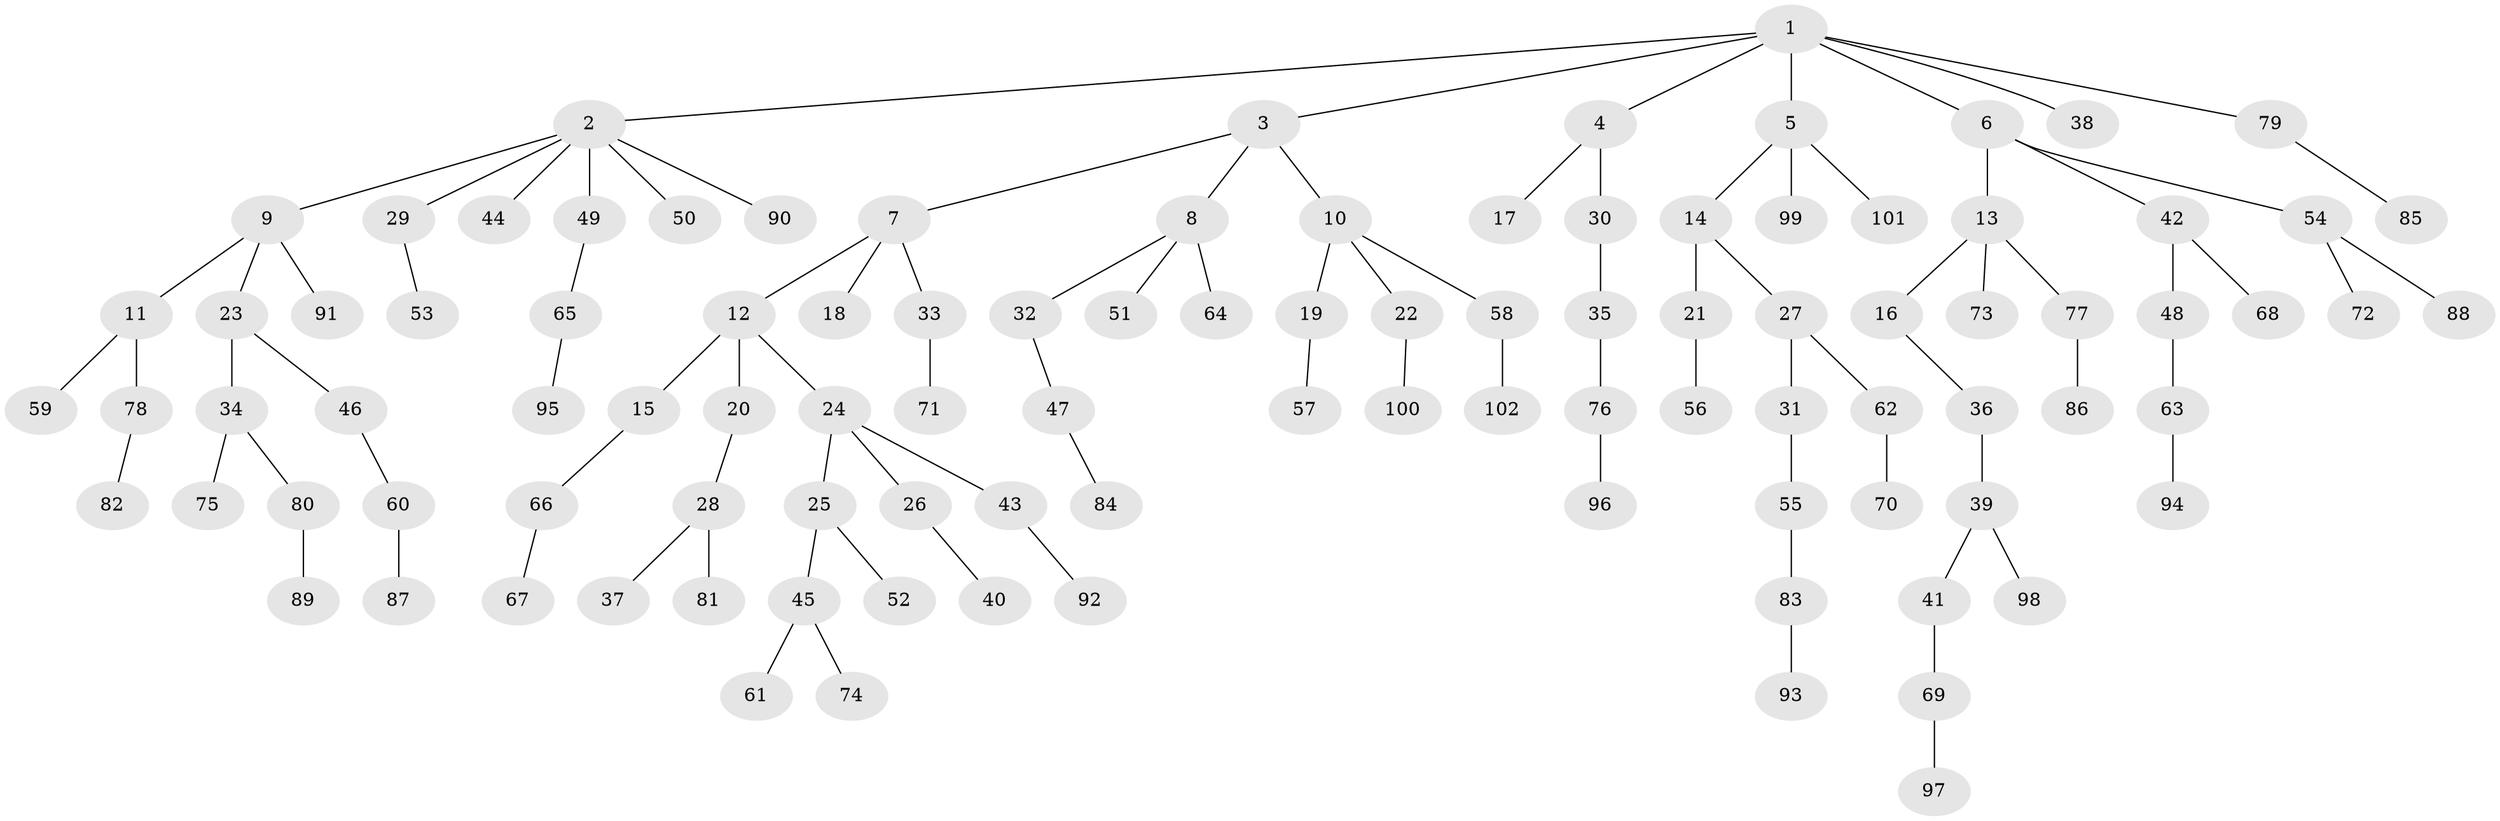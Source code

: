 // Generated by graph-tools (version 1.1) at 2025/26/03/09/25 03:26:33]
// undirected, 102 vertices, 101 edges
graph export_dot {
graph [start="1"]
  node [color=gray90,style=filled];
  1;
  2;
  3;
  4;
  5;
  6;
  7;
  8;
  9;
  10;
  11;
  12;
  13;
  14;
  15;
  16;
  17;
  18;
  19;
  20;
  21;
  22;
  23;
  24;
  25;
  26;
  27;
  28;
  29;
  30;
  31;
  32;
  33;
  34;
  35;
  36;
  37;
  38;
  39;
  40;
  41;
  42;
  43;
  44;
  45;
  46;
  47;
  48;
  49;
  50;
  51;
  52;
  53;
  54;
  55;
  56;
  57;
  58;
  59;
  60;
  61;
  62;
  63;
  64;
  65;
  66;
  67;
  68;
  69;
  70;
  71;
  72;
  73;
  74;
  75;
  76;
  77;
  78;
  79;
  80;
  81;
  82;
  83;
  84;
  85;
  86;
  87;
  88;
  89;
  90;
  91;
  92;
  93;
  94;
  95;
  96;
  97;
  98;
  99;
  100;
  101;
  102;
  1 -- 2;
  1 -- 3;
  1 -- 4;
  1 -- 5;
  1 -- 6;
  1 -- 38;
  1 -- 79;
  2 -- 9;
  2 -- 29;
  2 -- 44;
  2 -- 49;
  2 -- 50;
  2 -- 90;
  3 -- 7;
  3 -- 8;
  3 -- 10;
  4 -- 17;
  4 -- 30;
  5 -- 14;
  5 -- 99;
  5 -- 101;
  6 -- 13;
  6 -- 42;
  6 -- 54;
  7 -- 12;
  7 -- 18;
  7 -- 33;
  8 -- 32;
  8 -- 51;
  8 -- 64;
  9 -- 11;
  9 -- 23;
  9 -- 91;
  10 -- 19;
  10 -- 22;
  10 -- 58;
  11 -- 59;
  11 -- 78;
  12 -- 15;
  12 -- 20;
  12 -- 24;
  13 -- 16;
  13 -- 73;
  13 -- 77;
  14 -- 21;
  14 -- 27;
  15 -- 66;
  16 -- 36;
  19 -- 57;
  20 -- 28;
  21 -- 56;
  22 -- 100;
  23 -- 34;
  23 -- 46;
  24 -- 25;
  24 -- 26;
  24 -- 43;
  25 -- 45;
  25 -- 52;
  26 -- 40;
  27 -- 31;
  27 -- 62;
  28 -- 37;
  28 -- 81;
  29 -- 53;
  30 -- 35;
  31 -- 55;
  32 -- 47;
  33 -- 71;
  34 -- 75;
  34 -- 80;
  35 -- 76;
  36 -- 39;
  39 -- 41;
  39 -- 98;
  41 -- 69;
  42 -- 48;
  42 -- 68;
  43 -- 92;
  45 -- 61;
  45 -- 74;
  46 -- 60;
  47 -- 84;
  48 -- 63;
  49 -- 65;
  54 -- 72;
  54 -- 88;
  55 -- 83;
  58 -- 102;
  60 -- 87;
  62 -- 70;
  63 -- 94;
  65 -- 95;
  66 -- 67;
  69 -- 97;
  76 -- 96;
  77 -- 86;
  78 -- 82;
  79 -- 85;
  80 -- 89;
  83 -- 93;
}
